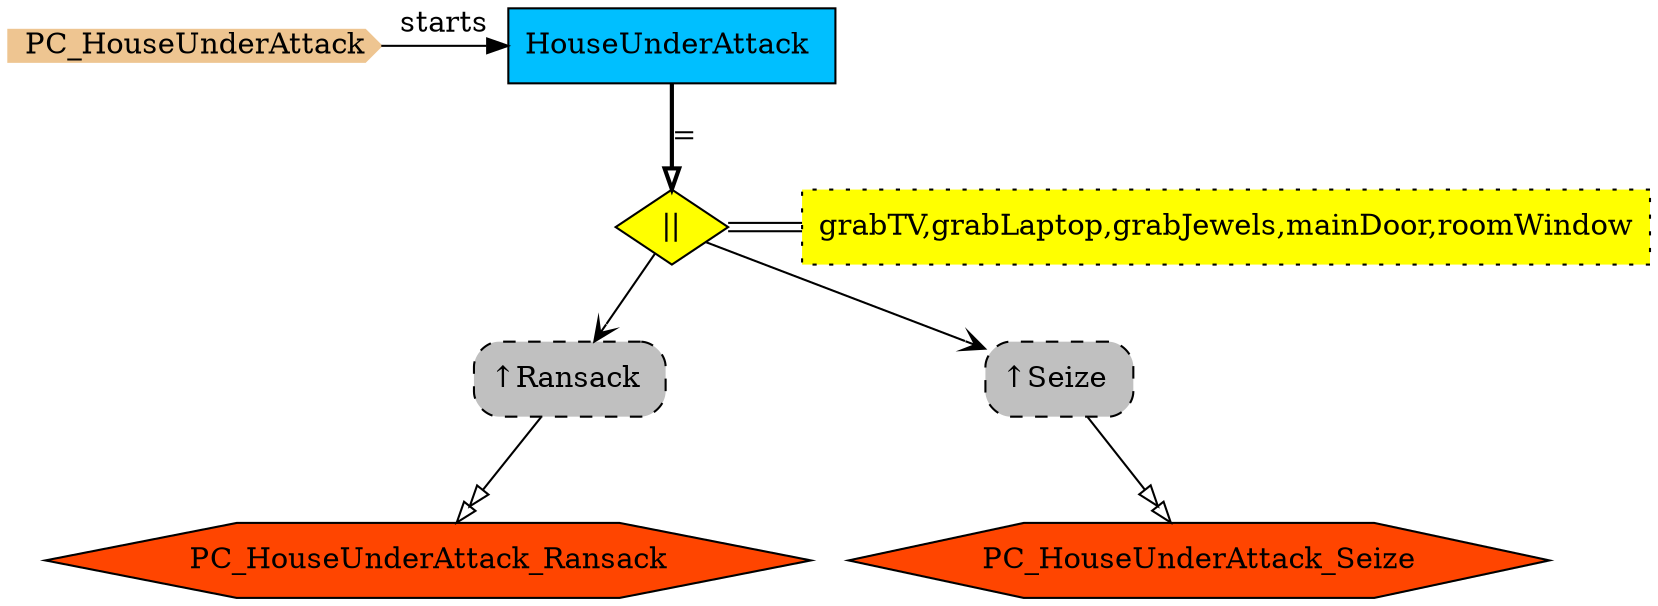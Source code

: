 digraph {
StartN_ [shape = cds,color=burlywood2,style=filled,height=.2,width=.2, label =PC_HouseUnderAttack];
HouseUnderAttack [shape=box,fillcolor=deepskyblue,style = filled,label="HouseUnderAttack "];
RefRansack [shape=rectangle,fillcolor=gray,style="rounded,filled,dashed",label="↑Ransack "];
RefSeize [shape=rectangle,fillcolor=gray,style="rounded,filled,dashed",label="↑Seize "];
PC_HouseUnderAttack_Seize [shape=hexagon,fillcolor=orangered,style=filled,label =PC_HouseUnderAttack_Seize];
PC_HouseUnderAttack_Ransack [shape=hexagon,fillcolor=orangered,style=filled,label =PC_HouseUnderAttack_Ransack];
OpHouseUnderAttack [shape=diamond,fillcolor=yellow,style = filled,label="||"];
OpHouseUnderAttack_bs[shape=rect,fillcolor=yellow,style="filled,dotted",label="grabTV,grabLaptop,grabJewels,mainDoor,roomWindow"];
OpHouseUnderAttack->OpHouseUnderAttack_bs [dir=none,color="black:invis:black"];
{rank=same;OpHouseUnderAttack,OpHouseUnderAttack_bs}

{rank=same;HouseUnderAttack,StartN_}

RefSeize->PC_HouseUnderAttack_Seize[arrowhead="normalnormal",fillcolor=white,label=" "];
RefRansack->PC_HouseUnderAttack_Ransack[arrowhead="normalnormal",fillcolor=white,label=" "];
HouseUnderAttack->OpHouseUnderAttack[arrowhead="onormal",penwidth=2,label="="];
StartN_->HouseUnderAttack[label="starts"];
OpHouseUnderAttack->RefRansack[arrowhead="open"];
OpHouseUnderAttack->RefSeize[arrowhead="open"];
}
